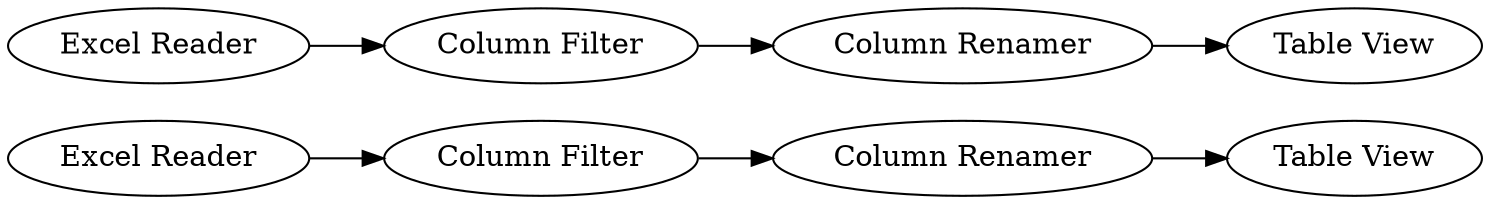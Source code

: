 digraph {
	6 -> 8
	8 -> 10
	5 -> 7
	7 -> 9
	4 -> 6
	1 -> 5
	5 [label="Column Filter"]
	1 [label="Excel Reader"]
	7 [label="Column Renamer"]
	9 [label="Table View"]
	4 [label="Excel Reader"]
	6 [label="Column Filter"]
	8 [label="Column Renamer"]
	10 [label="Table View"]
	rankdir=LR
}
